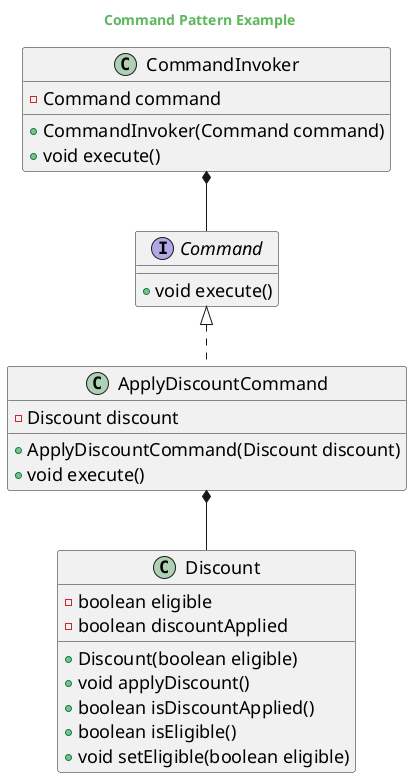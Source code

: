 @startuml

skinparam backgroundcolor transparent
skinparam classFontSize 18
skinparam noteFontSize 18
skinparam arrowFontSize 18
skinparam classAttributeFontSize 18

skinparam titleFontColor #5cb85c

Title Command Pattern Example

interface Command {
	+ void execute()
}

class Discount{
    - boolean eligible
    - boolean discountApplied
    + Discount(boolean eligible)
    + void applyDiscount()
    + boolean isDiscountApplied()
    + boolean isEligible()
    + void setEligible(boolean eligible)
}

class CommandInvoker{
    - Command command
    + CommandInvoker(Command command)
    + void execute()
}

CommandInvoker *-- Command

class ApplyDiscountCommand implements Command{
    - Discount discount
    + ApplyDiscountCommand(Discount discount)
    + void execute()
}

ApplyDiscountCommand *-- Discount

@enduml